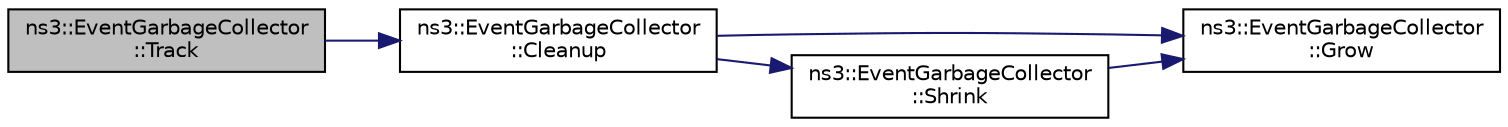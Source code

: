 digraph "ns3::EventGarbageCollector::Track"
{
 // LATEX_PDF_SIZE
  edge [fontname="Helvetica",fontsize="10",labelfontname="Helvetica",labelfontsize="10"];
  node [fontname="Helvetica",fontsize="10",shape=record];
  rankdir="LR";
  Node1 [label="ns3::EventGarbageCollector\l::Track",height=0.2,width=0.4,color="black", fillcolor="grey75", style="filled", fontcolor="black",tooltip="Tracks a new event."];
  Node1 -> Node2 [color="midnightblue",fontsize="10",style="solid",fontname="Helvetica"];
  Node2 [label="ns3::EventGarbageCollector\l::Cleanup",height=0.2,width=0.4,color="black", fillcolor="white", style="filled",URL="$classns3_1_1_event_garbage_collector.html#a960061b6d79529f856015d723ebef46e",tooltip="Called when a new event was added and the cleanup limit was exceeded in consequence."];
  Node2 -> Node3 [color="midnightblue",fontsize="10",style="solid",fontname="Helvetica"];
  Node3 [label="ns3::EventGarbageCollector\l::Grow",height=0.2,width=0.4,color="black", fillcolor="white", style="filled",URL="$classns3_1_1_event_garbage_collector.html#ac640851cdfce5f4d8eb3a2c81da04f4f",tooltip="Grow the cleanup limit."];
  Node2 -> Node4 [color="midnightblue",fontsize="10",style="solid",fontname="Helvetica"];
  Node4 [label="ns3::EventGarbageCollector\l::Shrink",height=0.2,width=0.4,color="black", fillcolor="white", style="filled",URL="$classns3_1_1_event_garbage_collector.html#ae99cf72d153cc5dfbab1ba9326baab05",tooltip="Shrink the cleanup limit Reduce the cleanup size by factors of two until less than the current event ..."];
  Node4 -> Node3 [color="midnightblue",fontsize="10",style="solid",fontname="Helvetica"];
}
